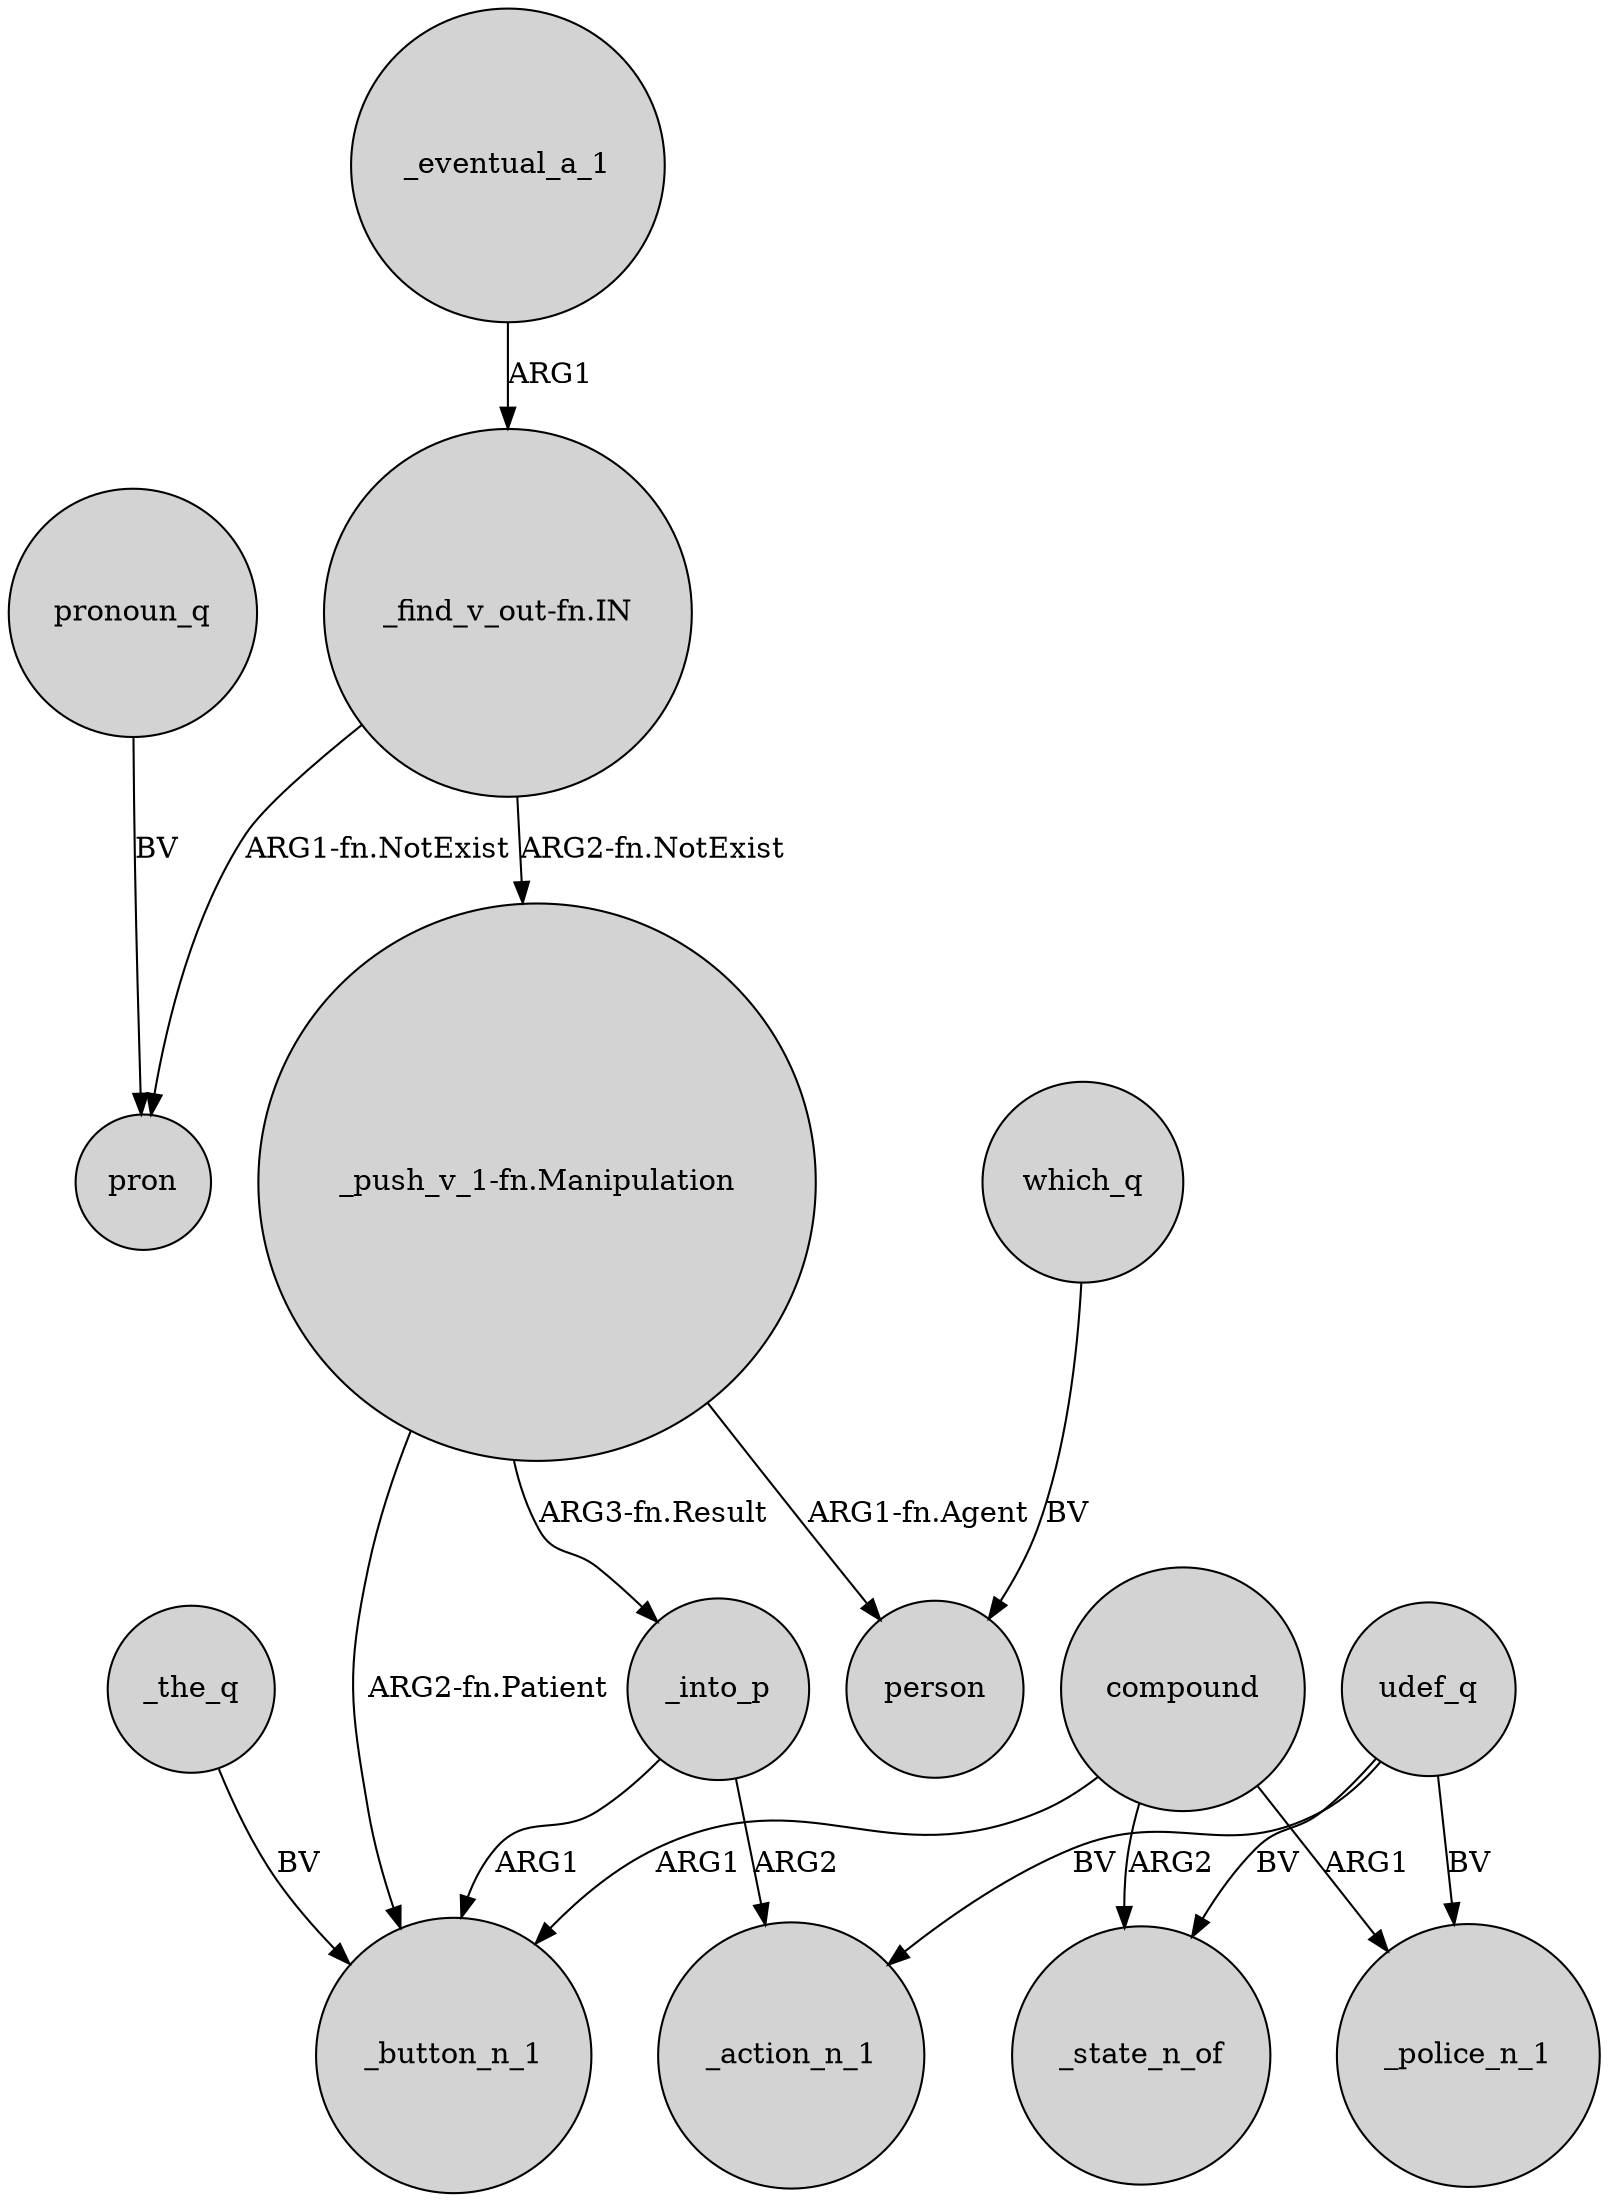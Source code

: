 digraph {
	node [shape=circle style=filled]
	which_q -> person [label=BV]
	_the_q -> _button_n_1 [label=BV]
	compound -> _police_n_1 [label=ARG1]
	_into_p -> _button_n_1 [label=ARG1]
	compound -> _state_n_of [label=ARG2]
	udef_q -> _police_n_1 [label=BV]
	_into_p -> _action_n_1 [label=ARG2]
	"_push_v_1-fn.Manipulation" -> person [label="ARG1-fn.Agent"]
	udef_q -> _action_n_1 [label=BV]
	"_find_v_out-fn.IN" -> pron [label="ARG1-fn.NotExist"]
	"_find_v_out-fn.IN" -> "_push_v_1-fn.Manipulation" [label="ARG2-fn.NotExist"]
	_eventual_a_1 -> "_find_v_out-fn.IN" [label=ARG1]
	"_push_v_1-fn.Manipulation" -> _button_n_1 [label="ARG2-fn.Patient"]
	compound -> _button_n_1 [label=ARG1]
	"_push_v_1-fn.Manipulation" -> _into_p [label="ARG3-fn.Result"]
	udef_q -> _state_n_of [label=BV]
	pronoun_q -> pron [label=BV]
}
